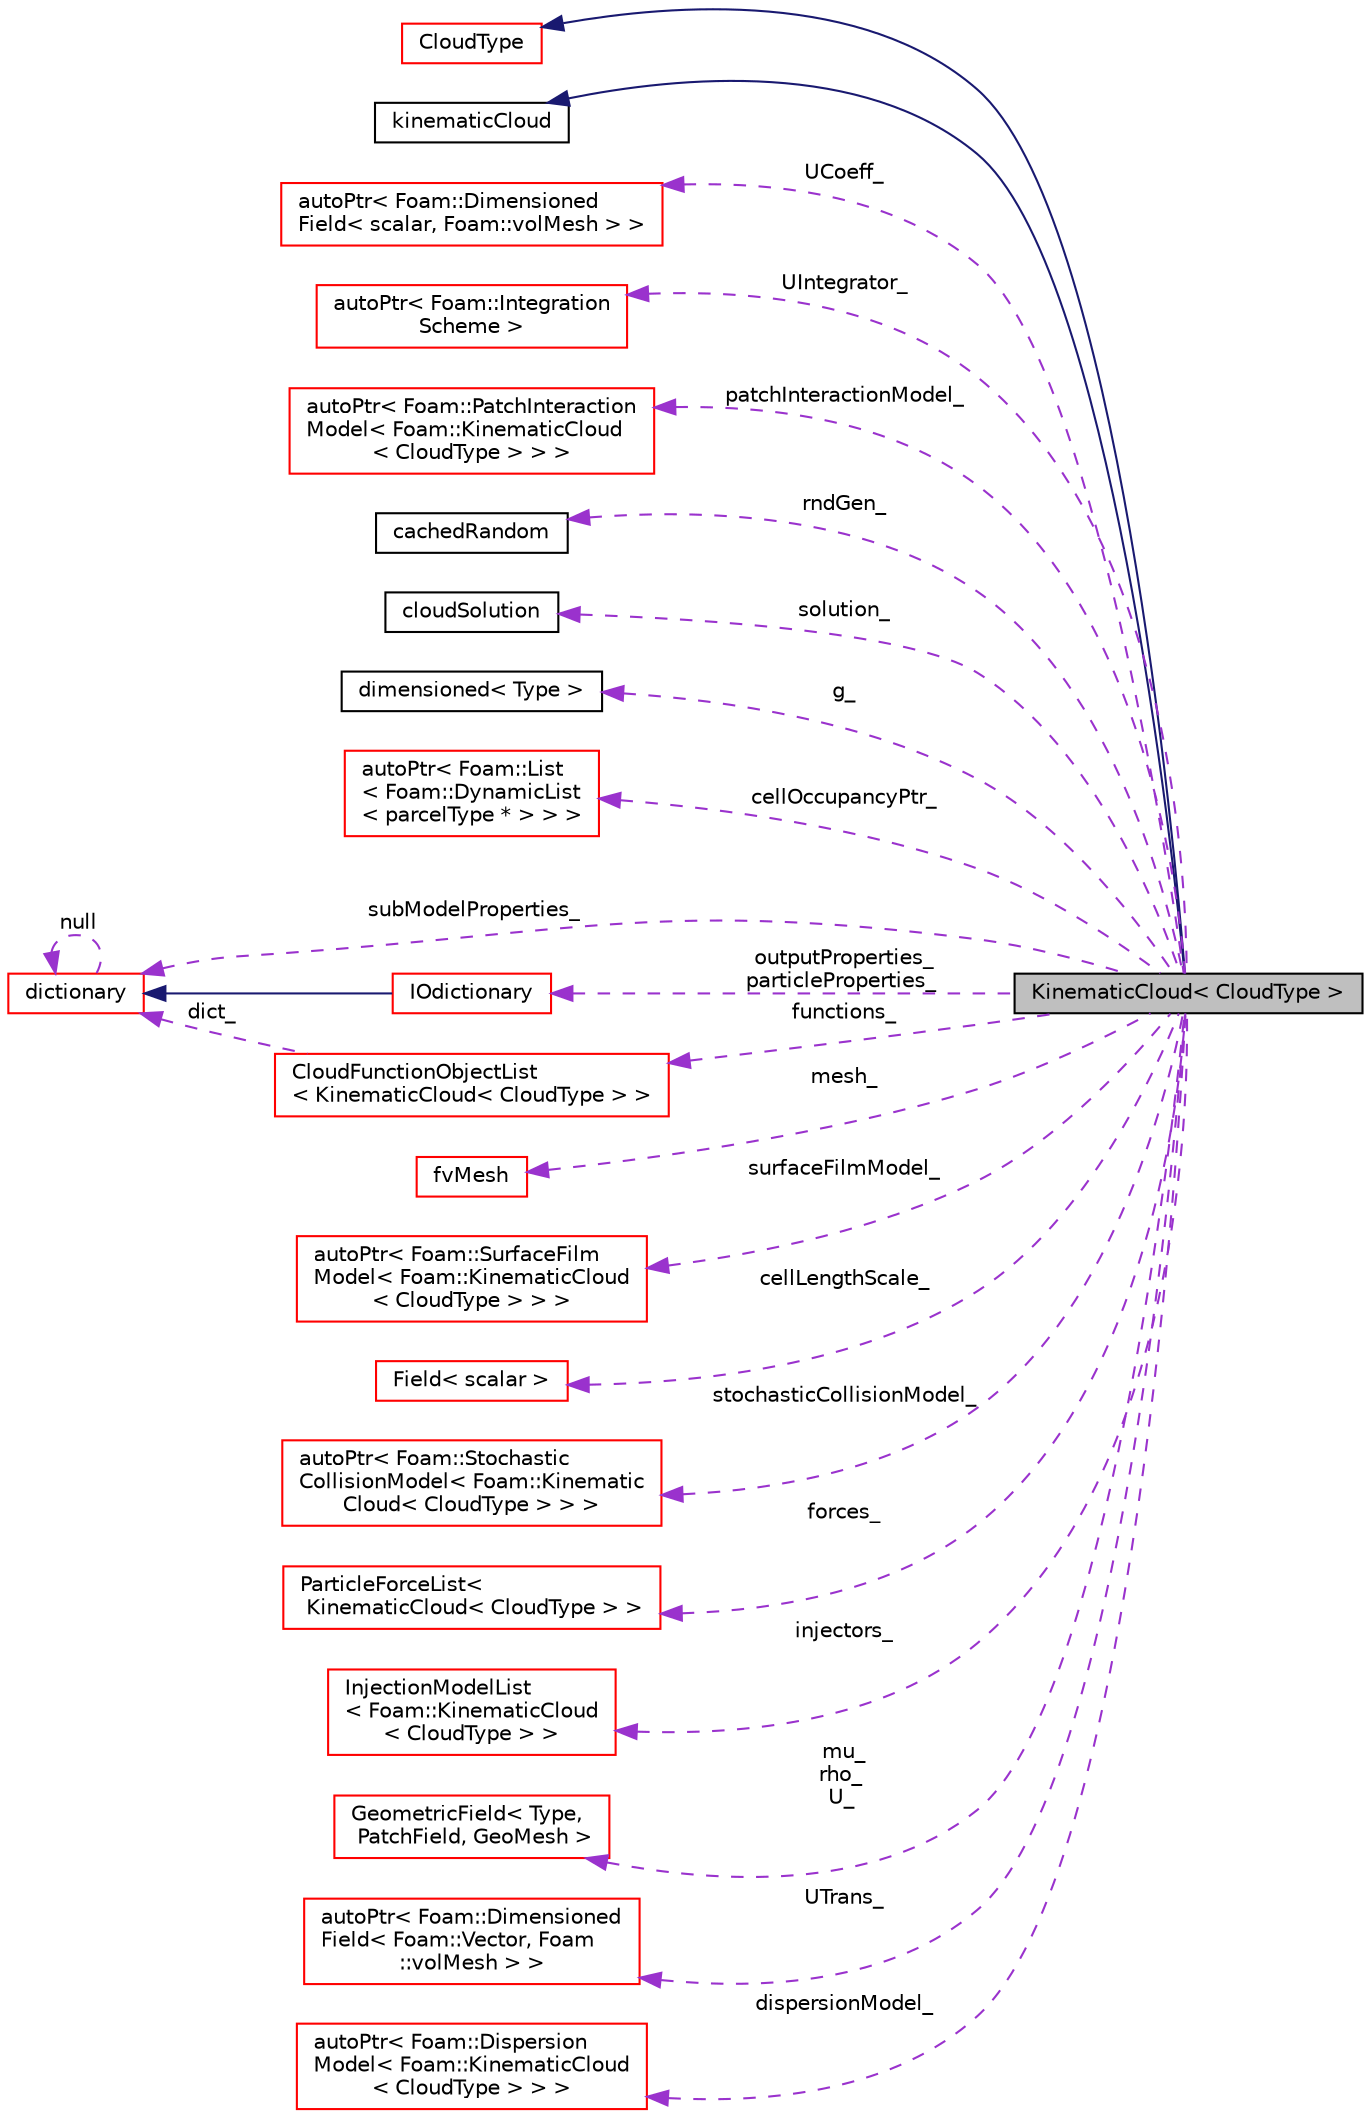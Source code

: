 digraph "KinematicCloud&lt; CloudType &gt;"
{
  bgcolor="transparent";
  edge [fontname="Helvetica",fontsize="10",labelfontname="Helvetica",labelfontsize="10"];
  node [fontname="Helvetica",fontsize="10",shape=record];
  rankdir="LR";
  Node1 [label="KinematicCloud\< CloudType \>",height=0.2,width=0.4,color="black", fillcolor="grey75", style="filled", fontcolor="black"];
  Node2 -> Node1 [dir="back",color="midnightblue",fontsize="10",style="solid",fontname="Helvetica"];
  Node2 [label="CloudType",height=0.2,width=0.4,color="red",URL="$a00591.html",tooltip="Templated base class for dsmc cloud. "];
  Node3 -> Node1 [dir="back",color="midnightblue",fontsize="10",style="solid",fontname="Helvetica"];
  Node3 [label="kinematicCloud",height=0.2,width=0.4,color="black",URL="$a01259.html",tooltip="Virtual abstract base class for templated KinematicCloud. "];
  Node4 -> Node1 [dir="back",color="darkorchid3",fontsize="10",style="dashed",label=" UCoeff_" ,fontname="Helvetica"];
  Node4 [label="autoPtr\< Foam::Dimensioned\lField\< scalar, Foam::volMesh \> \>",height=0.2,width=0.4,color="red",URL="$a00085.html"];
  Node5 -> Node1 [dir="back",color="darkorchid3",fontsize="10",style="dashed",label=" UIntegrator_" ,fontname="Helvetica"];
  Node5 [label="autoPtr\< Foam::Integration\lScheme \>",height=0.2,width=0.4,color="red",URL="$a00085.html"];
  Node6 -> Node1 [dir="back",color="darkorchid3",fontsize="10",style="dashed",label=" patchInteractionModel_" ,fontname="Helvetica"];
  Node6 [label="autoPtr\< Foam::PatchInteraction\lModel\< Foam::KinematicCloud\l\< CloudType \> \> \>",height=0.2,width=0.4,color="red",URL="$a00085.html"];
  Node7 -> Node1 [dir="back",color="darkorchid3",fontsize="10",style="dashed",label=" rndGen_" ,fontname="Helvetica"];
  Node7 [label="cachedRandom",height=0.2,width=0.4,color="black",URL="$a00189.html",tooltip="Random number generator. "];
  Node8 -> Node1 [dir="back",color="darkorchid3",fontsize="10",style="dashed",label=" solution_" ,fontname="Helvetica"];
  Node8 [label="cloudSolution",height=0.2,width=0.4,color="black",URL="$a00285.html",tooltip="Stores all relevant solution info for cloud. "];
  Node9 -> Node1 [dir="back",color="darkorchid3",fontsize="10",style="dashed",label=" g_" ,fontname="Helvetica"];
  Node9 [label="dimensioned\< Type \>",height=0.2,width=0.4,color="black",URL="$a00540.html",tooltip="Generic dimensioned Type class. "];
  Node10 -> Node1 [dir="back",color="darkorchid3",fontsize="10",style="dashed",label=" cellOccupancyPtr_" ,fontname="Helvetica"];
  Node10 [label="autoPtr\< Foam::List\l\< Foam::DynamicList\l\< parcelType * \> \> \>",height=0.2,width=0.4,color="red",URL="$a00085.html"];
  Node11 -> Node1 [dir="back",color="darkorchid3",fontsize="10",style="dashed",label=" outputProperties_\nparticleProperties_" ,fontname="Helvetica"];
  Node11 [label="IOdictionary",height=0.2,width=0.4,color="red",URL="$a01196.html",tooltip="IOdictionary is derived from dictionary and IOobject to give the dictionary automatic IO functionalit..."];
  Node12 -> Node11 [dir="back",color="midnightblue",fontsize="10",style="solid",fontname="Helvetica"];
  Node12 [label="dictionary",height=0.2,width=0.4,color="red",URL="$a00532.html",tooltip="A list of keyword definitions, which are a keyword followed by any number of values (e..."];
  Node12 -> Node12 [dir="back",color="darkorchid3",fontsize="10",style="dashed",label=" null" ,fontname="Helvetica"];
  Node13 -> Node1 [dir="back",color="darkorchid3",fontsize="10",style="dashed",label=" mesh_" ,fontname="Helvetica"];
  Node13 [label="fvMesh",height=0.2,width=0.4,color="red",URL="$a00892.html",tooltip="Mesh data needed to do the Finite Volume discretisation. "];
  Node14 -> Node1 [dir="back",color="darkorchid3",fontsize="10",style="dashed",label=" surfaceFilmModel_" ,fontname="Helvetica"];
  Node14 [label="autoPtr\< Foam::SurfaceFilm\lModel\< Foam::KinematicCloud\l\< CloudType \> \> \>",height=0.2,width=0.4,color="red",URL="$a00085.html"];
  Node12 -> Node1 [dir="back",color="darkorchid3",fontsize="10",style="dashed",label=" subModelProperties_" ,fontname="Helvetica"];
  Node15 -> Node1 [dir="back",color="darkorchid3",fontsize="10",style="dashed",label=" cellLengthScale_" ,fontname="Helvetica"];
  Node15 [label="Field\< scalar \>",height=0.2,width=0.4,color="red",URL="$a00767.html"];
  Node16 -> Node1 [dir="back",color="darkorchid3",fontsize="10",style="dashed",label=" stochasticCollisionModel_" ,fontname="Helvetica"];
  Node16 [label="autoPtr\< Foam::Stochastic\lCollisionModel\< Foam::Kinematic\lCloud\< CloudType \> \> \>",height=0.2,width=0.4,color="red",URL="$a00085.html"];
  Node17 -> Node1 [dir="back",color="darkorchid3",fontsize="10",style="dashed",label=" forces_" ,fontname="Helvetica"];
  Node17 [label="ParticleForceList\<\l KinematicCloud\< CloudType \> \>",height=0.2,width=0.4,color="red",URL="$a01823.html"];
  Node18 -> Node1 [dir="back",color="darkorchid3",fontsize="10",style="dashed",label=" injectors_" ,fontname="Helvetica"];
  Node18 [label="InjectionModelList\l\< Foam::KinematicCloud\l\< CloudType \> \>",height=0.2,width=0.4,color="red",URL="$a01122.html"];
  Node19 -> Node1 [dir="back",color="darkorchid3",fontsize="10",style="dashed",label=" functions_" ,fontname="Helvetica"];
  Node19 [label="CloudFunctionObjectList\l\< KinematicCloud\< CloudType \> \>",height=0.2,width=0.4,color="red",URL="$a00281.html"];
  Node12 -> Node19 [dir="back",color="darkorchid3",fontsize="10",style="dashed",label=" dict_" ,fontname="Helvetica"];
  Node20 -> Node1 [dir="back",color="darkorchid3",fontsize="10",style="dashed",label=" mu_\nrho_\nU_" ,fontname="Helvetica"];
  Node20 [label="GeometricField\< Type,\l PatchField, GeoMesh \>",height=0.2,width=0.4,color="red",URL="$a00937.html",tooltip="Generic GeometricField class. "];
  Node21 -> Node1 [dir="back",color="darkorchid3",fontsize="10",style="dashed",label=" UTrans_" ,fontname="Helvetica"];
  Node21 [label="autoPtr\< Foam::Dimensioned\lField\< Foam::Vector, Foam\l::volMesh \> \>",height=0.2,width=0.4,color="red",URL="$a00085.html"];
  Node22 -> Node1 [dir="back",color="darkorchid3",fontsize="10",style="dashed",label=" dispersionModel_" ,fontname="Helvetica"];
  Node22 [label="autoPtr\< Foam::Dispersion\lModel\< Foam::KinematicCloud\l\< CloudType \> \> \>",height=0.2,width=0.4,color="red",URL="$a00085.html"];
}
